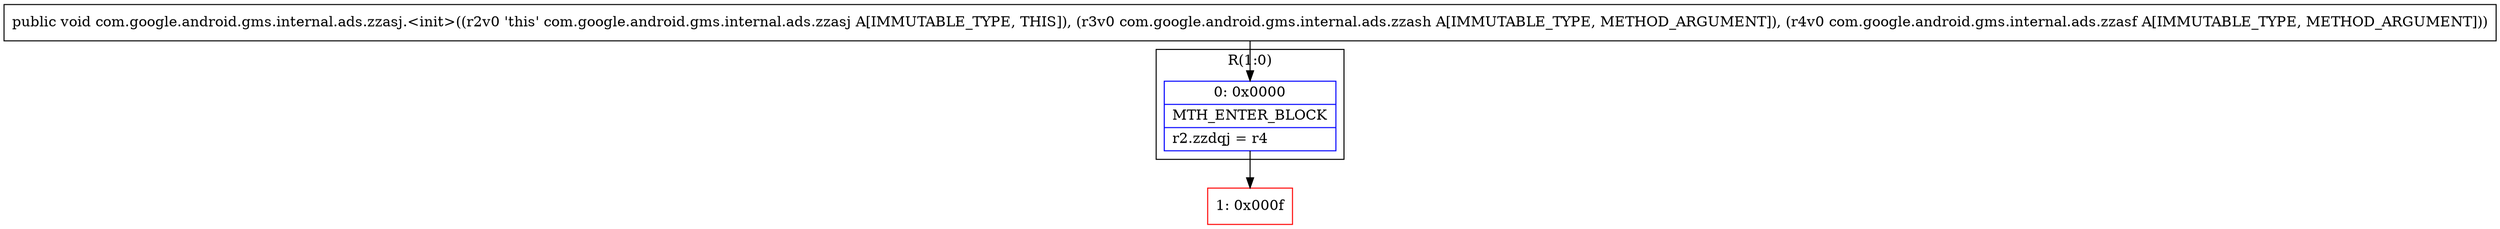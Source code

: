 digraph "CFG forcom.google.android.gms.internal.ads.zzasj.\<init\>(Lcom\/google\/android\/gms\/internal\/ads\/zzash;Lcom\/google\/android\/gms\/internal\/ads\/zzasf;)V" {
subgraph cluster_Region_249222443 {
label = "R(1:0)";
node [shape=record,color=blue];
Node_0 [shape=record,label="{0\:\ 0x0000|MTH_ENTER_BLOCK\l|r2.zzdqj = r4\l}"];
}
Node_1 [shape=record,color=red,label="{1\:\ 0x000f}"];
MethodNode[shape=record,label="{public void com.google.android.gms.internal.ads.zzasj.\<init\>((r2v0 'this' com.google.android.gms.internal.ads.zzasj A[IMMUTABLE_TYPE, THIS]), (r3v0 com.google.android.gms.internal.ads.zzash A[IMMUTABLE_TYPE, METHOD_ARGUMENT]), (r4v0 com.google.android.gms.internal.ads.zzasf A[IMMUTABLE_TYPE, METHOD_ARGUMENT])) }"];
MethodNode -> Node_0;
Node_0 -> Node_1;
}

